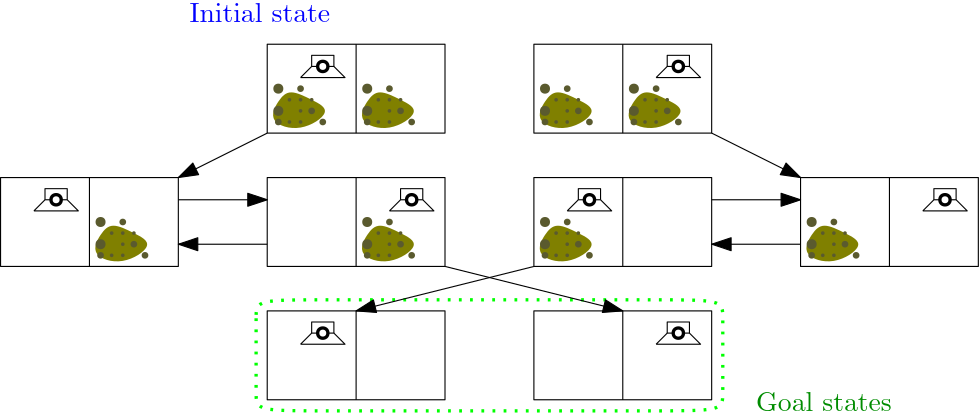 <?xml version="1.0"?>
<!DOCTYPE ipe SYSTEM "ipe.dtd">
<ipe version="70218" creator="Ipe 7.2.28">
<info created="D:20251003173454" modified="D:20251003190103"/>
<ipestyle name="basic">
<symbol name="arrow/arc(spx)">
<path stroke="sym-stroke" fill="sym-stroke" pen="sym-pen">
0 0 m
-1 0.333 l
-1 -0.333 l
h
</path>
</symbol>
<symbol name="arrow/farc(spx)">
<path stroke="sym-stroke" fill="white" pen="sym-pen">
0 0 m
-1 0.333 l
-1 -0.333 l
h
</path>
</symbol>
<symbol name="arrow/ptarc(spx)">
<path stroke="sym-stroke" fill="sym-stroke" pen="sym-pen">
0 0 m
-1 0.333 l
-0.8 0 l
-1 -0.333 l
h
</path>
</symbol>
<symbol name="arrow/fptarc(spx)">
<path stroke="sym-stroke" fill="white" pen="sym-pen">
0 0 m
-1 0.333 l
-0.8 0 l
-1 -0.333 l
h
</path>
</symbol>
<symbol name="mark/circle(sx)" transformations="translations">
<path fill="sym-stroke">
0.6 0 0 0.6 0 0 e
0.4 0 0 0.4 0 0 e
</path>
</symbol>
<symbol name="mark/disk(sx)" transformations="translations">
<path fill="sym-stroke">
0.6 0 0 0.6 0 0 e
</path>
</symbol>
<symbol name="mark/fdisk(sfx)" transformations="translations">
<group>
<path fill="sym-fill">
0.5 0 0 0.5 0 0 e
</path>
<path fill="sym-stroke" fillrule="eofill">
0.6 0 0 0.6 0 0 e
0.4 0 0 0.4 0 0 e
</path>
</group>
</symbol>
<symbol name="mark/box(sx)" transformations="translations">
<path fill="sym-stroke" fillrule="eofill">
-0.6 -0.6 m
0.6 -0.6 l
0.6 0.6 l
-0.6 0.6 l
h
-0.4 -0.4 m
0.4 -0.4 l
0.4 0.4 l
-0.4 0.4 l
h
</path>
</symbol>
<symbol name="mark/square(sx)" transformations="translations">
<path fill="sym-stroke">
-0.6 -0.6 m
0.6 -0.6 l
0.6 0.6 l
-0.6 0.6 l
h
</path>
</symbol>
<symbol name="mark/fsquare(sfx)" transformations="translations">
<group>
<path fill="sym-fill">
-0.5 -0.5 m
0.5 -0.5 l
0.5 0.5 l
-0.5 0.5 l
h
</path>
<path fill="sym-stroke" fillrule="eofill">
-0.6 -0.6 m
0.6 -0.6 l
0.6 0.6 l
-0.6 0.6 l
h
-0.4 -0.4 m
0.4 -0.4 l
0.4 0.4 l
-0.4 0.4 l
h
</path>
</group>
</symbol>
<symbol name="mark/cross(sx)" transformations="translations">
<group>
<path fill="sym-stroke">
-0.43 -0.57 m
0.57 0.43 l
0.43 0.57 l
-0.57 -0.43 l
h
</path>
<path fill="sym-stroke">
-0.43 0.57 m
0.57 -0.43 l
0.43 -0.57 l
-0.57 0.43 l
h
</path>
</group>
</symbol>
<symbol name="arrow/fnormal(spx)">
<path stroke="sym-stroke" fill="white" pen="sym-pen">
0 0 m
-1 0.333 l
-1 -0.333 l
h
</path>
</symbol>
<symbol name="arrow/pointed(spx)">
<path stroke="sym-stroke" fill="sym-stroke" pen="sym-pen">
0 0 m
-1 0.333 l
-0.8 0 l
-1 -0.333 l
h
</path>
</symbol>
<symbol name="arrow/fpointed(spx)">
<path stroke="sym-stroke" fill="white" pen="sym-pen">
0 0 m
-1 0.333 l
-0.8 0 l
-1 -0.333 l
h
</path>
</symbol>
<symbol name="arrow/linear(spx)">
<path stroke="sym-stroke" pen="sym-pen">
-1 0.333 m
0 0 l
-1 -0.333 l
</path>
</symbol>
<symbol name="arrow/fdouble(spx)">
<path stroke="sym-stroke" fill="white" pen="sym-pen">
0 0 m
-1 0.333 l
-1 -0.333 l
h
-1 0 m
-2 0.333 l
-2 -0.333 l
h
</path>
</symbol>
<symbol name="arrow/double(spx)">
<path stroke="sym-stroke" fill="sym-stroke" pen="sym-pen">
0 0 m
-1 0.333 l
-1 -0.333 l
h
-1 0 m
-2 0.333 l
-2 -0.333 l
h
</path>
</symbol>
<symbol name="arrow/mid-normal(spx)">
<path stroke="sym-stroke" fill="sym-stroke" pen="sym-pen">
0.5 0 m
-0.5 0.333 l
-0.5 -0.333 l
h
</path>
</symbol>
<symbol name="arrow/mid-fnormal(spx)">
<path stroke="sym-stroke" fill="white" pen="sym-pen">
0.5 0 m
-0.5 0.333 l
-0.5 -0.333 l
h
</path>
</symbol>
<symbol name="arrow/mid-pointed(spx)">
<path stroke="sym-stroke" fill="sym-stroke" pen="sym-pen">
0.5 0 m
-0.5 0.333 l
-0.3 0 l
-0.5 -0.333 l
h
</path>
</symbol>
<symbol name="arrow/mid-fpointed(spx)">
<path stroke="sym-stroke" fill="white" pen="sym-pen">
0.5 0 m
-0.5 0.333 l
-0.3 0 l
-0.5 -0.333 l
h
</path>
</symbol>
<symbol name="arrow/mid-double(spx)">
<path stroke="sym-stroke" fill="sym-stroke" pen="sym-pen">
1 0 m
0 0.333 l
0 -0.333 l
h
0 0 m
-1 0.333 l
-1 -0.333 l
h
</path>
</symbol>
<symbol name="arrow/mid-fdouble(spx)">
<path stroke="sym-stroke" fill="white" pen="sym-pen">
1 0 m
0 0.333 l
0 -0.333 l
h
0 0 m
-1 0.333 l
-1 -0.333 l
h
</path>
</symbol>
<anglesize name="22.5 deg" value="22.5"/>
<anglesize name="30 deg" value="30"/>
<anglesize name="45 deg" value="45"/>
<anglesize name="60 deg" value="60"/>
<anglesize name="90 deg" value="90"/>
<arrowsize name="large" value="10"/>
<arrowsize name="small" value="5"/>
<arrowsize name="tiny" value="3"/>
<color name="blue" value="0 0 1"/>
<color name="brown" value="0.647 0.165 0.165"/>
<color name="darkblue" value="0 0 0.545"/>
<color name="darkcyan" value="0 0.545 0.545"/>
<color name="darkgray" value="0.663"/>
<color name="darkgreen" value="0 0.392 0"/>
<color name="darkmagenta" value="0.545 0 0.545"/>
<color name="darkorange" value="1 0.549 0"/>
<color name="darkred" value="0.545 0 0"/>
<color name="gold" value="1 0.843 0"/>
<color name="gray" value="0.745"/>
<color name="green" value="0 1 0"/>
<color name="lightblue" value="0.678 0.847 0.902"/>
<color name="lightcyan" value="0.878 1 1"/>
<color name="lightgray" value="0.827"/>
<color name="lightgreen" value="0.565 0.933 0.565"/>
<color name="lightyellow" value="1 1 0.878"/>
<color name="navy" value="0 0 0.502"/>
<color name="orange" value="1 0.647 0"/>
<color name="pink" value="1 0.753 0.796"/>
<color name="purple" value="0.627 0.125 0.941"/>
<color name="red" value="1 0 0"/>
<color name="seagreen" value="0.18 0.545 0.341"/>
<color name="turquoise" value="0.251 0.878 0.816"/>
<color name="violet" value="0.933 0.51 0.933"/>
<color name="yellow" value="1 1 0"/>
<dashstyle name="dash dot dotted" value="[4 2 1 2 1 2] 0"/>
<dashstyle name="dash dotted" value="[4 2 1 2] 0"/>
<dashstyle name="dashed" value="[4] 0"/>
<dashstyle name="dotted" value="[1 3] 0"/>
<gridsize name="10 pts (~3.5 mm)" value="10"/>
<gridsize name="14 pts (~5 mm)" value="14"/>
<gridsize name="16 pts (~6 mm)" value="16"/>
<gridsize name="20 pts (~7 mm)" value="20"/>
<gridsize name="28 pts (~10 mm)" value="28"/>
<gridsize name="32 pts (~12 mm)" value="32"/>
<gridsize name="4 pts" value="4"/>
<gridsize name="56 pts (~20 mm)" value="56"/>
<gridsize name="8 pts (~3 mm)" value="8"/>
<opacity name="10%" value="0.1"/>
<opacity name="30%" value="0.3"/>
<opacity name="50%" value="0.5"/>
<opacity name="75%" value="0.75"/>
<pen name="fat" value="1.2"/>
<pen name="heavier" value="0.8"/>
<pen name="ultrafat" value="2"/>
<symbolsize name="large" value="5"/>
<symbolsize name="small" value="2"/>
<symbolsize name="tiny" value="1.1"/>
<textsize name="Huge" value="\Huge"/>
<textsize name="LARGE" value="\LARGE"/>
<textsize name="Large" value="\Large"/>
<textsize name="footnote" value="\footnotesize"/>
<textsize name="huge" value="\huge"/>
<textsize name="large" value="\large"/>
<textsize name="script" value="\scriptsize"/>
<textsize name="small" value="\small"/>
<textsize name="tiny" value="\tiny"/>
<textstyle name="center" begin="\begin{center}" end="\end{center}"/>
<textstyle name="item" begin="\begin{itemize}\item{}" end="\end{itemize}"/>
<textstyle name="itemize" begin="\begin{itemize}" end="\end{itemize}"/>
<tiling name="falling" angle="-60" step="4" width="1"/>
<tiling name="rising" angle="30" step="4" width="1"/>
</ipestyle>
<page>
<layer name="alpha"/>
<view layers="alpha" active="alpha"/>
<path layer="alpha" stroke="black">
160 768 m
160 736 l
224 736 l
224 768 l
h
</path>
<path stroke="black">
192 768 m
192 736 l
</path>
<path fill="0.502 0.502 0">
168 752
164 748
160 740
172 736
184 744
176 748 u
</path>
<use name="mark/disk(sx)" pos="164 744" size="normal" stroke="0.353 0.353 0.18"/>
<use name="mark/disk(sx)" pos="164 752" size="normal" stroke="0.353 0.353 0.18"/>
<use name="mark/disk(sx)" pos="172 748" size="tiny" stroke="0.353 0.353 0.18"/>
<use name="mark/disk(sx)" pos="168 740" size="tiny" stroke="0.353 0.353 0.18"/>
<use name="mark/disk(sx)" pos="172 744" size="tiny" stroke="0.353 0.353 0.18"/>
<use name="mark/disk(sx)" pos="168 748" size="tiny" stroke="0.353 0.353 0.18"/>
<use name="mark/disk(sx)" pos="176 748" size="tiny" stroke="0.353 0.353 0.18"/>
<use name="mark/disk(sx)" pos="176 744" size="tiny" stroke="0.353 0.353 0.18"/>
<use name="mark/disk(sx)" pos="172 740" size="tiny" stroke="0.353 0.353 0.18"/>
<use name="mark/disk(sx)" pos="180 740" size="small" stroke="0.353 0.353 0.18"/>
<use name="mark/disk(sx)" pos="172 752" size="small" stroke="0.353 0.353 0.18"/>
<use name="mark/disk(sx)" pos="176 744" size="small" stroke="0.353 0.353 0.18"/>
<use name="mark/disk(sx)" pos="164 740" size="small" stroke="0.353 0.353 0.18"/>
<path stroke="0">
172 756 m
188 756 l
184 760 l
176 760 l
172 756 l
</path>
<path stroke="0">
176 760 m
176 764 l
184 764 l
184 760 l
</path>
<path stroke="0" fill="1" pen="fat">
1.84201 0 0 1.84201 180 760 e
</path>
<path matrix="1 0 0 1 32 0" fill="0.502 0.502 0">
168 752
164 748
160 740
172 736
184 744
176 748 u
</path>
<use matrix="1 0 0 1 32 0" name="mark/disk(sx)" pos="164 744" size="normal" stroke="0.353 0.353 0.18"/>
<use matrix="1 0 0 1 32 0" name="mark/disk(sx)" pos="164 752" size="normal" stroke="0.353 0.353 0.18"/>
<use matrix="1 0 0 1 32 0" name="mark/disk(sx)" pos="172 748" size="tiny" stroke="0.353 0.353 0.18"/>
<use matrix="1 0 0 1 32 0" name="mark/disk(sx)" pos="168 740" size="tiny" stroke="0.353 0.353 0.18"/>
<use matrix="1 0 0 1 32 0" name="mark/disk(sx)" pos="172 744" size="tiny" stroke="0.353 0.353 0.18"/>
<use matrix="1 0 0 1 32 0" name="mark/disk(sx)" pos="168 748" size="tiny" stroke="0.353 0.353 0.18"/>
<use matrix="1 0 0 1 32 0" name="mark/disk(sx)" pos="176 748" size="tiny" stroke="0.353 0.353 0.18"/>
<use matrix="1 0 0 1 32 0" name="mark/disk(sx)" pos="176 744" size="tiny" stroke="0.353 0.353 0.18"/>
<use matrix="1 0 0 1 32 0" name="mark/disk(sx)" pos="172 740" size="tiny" stroke="0.353 0.353 0.18"/>
<use matrix="1 0 0 1 32 0" name="mark/disk(sx)" pos="180 740" size="small" stroke="0.353 0.353 0.18"/>
<use matrix="1 0 0 1 32 0" name="mark/disk(sx)" pos="172 752" size="small" stroke="0.353 0.353 0.18"/>
<use matrix="1 0 0 1 32 0" name="mark/disk(sx)" pos="176 744" size="small" stroke="0.353 0.353 0.18"/>
<use matrix="1 0 0 1 32 0" name="mark/disk(sx)" pos="164 740" size="small" stroke="0.353 0.353 0.18"/>
<path matrix="1 0 0 1 96 0" stroke="black">
160 768 m
160 736 l
224 736 l
224 768 l
h
</path>
<path matrix="1 0 0 1 96 0" stroke="black">
192 768 m
192 736 l
</path>
<path matrix="1 0 0 1 96 0" fill="0.502 0.502 0">
168 752
164 748
160 740
172 736
184 744
176 748 u
</path>
<use matrix="1 0 0 1 96 0" name="mark/disk(sx)" pos="164 744" size="normal" stroke="0.353 0.353 0.18"/>
<use matrix="1 0 0 1 96 0" name="mark/disk(sx)" pos="164 752" size="normal" stroke="0.353 0.353 0.18"/>
<use matrix="1 0 0 1 96 0" name="mark/disk(sx)" pos="172 748" size="tiny" stroke="0.353 0.353 0.18"/>
<use matrix="1 0 0 1 96 0" name="mark/disk(sx)" pos="168 740" size="tiny" stroke="0.353 0.353 0.18"/>
<use matrix="1 0 0 1 96 0" name="mark/disk(sx)" pos="172 744" size="tiny" stroke="0.353 0.353 0.18"/>
<use matrix="1 0 0 1 96 0" name="mark/disk(sx)" pos="168 748" size="tiny" stroke="0.353 0.353 0.18"/>
<use matrix="1 0 0 1 96 0" name="mark/disk(sx)" pos="176 748" size="tiny" stroke="0.353 0.353 0.18"/>
<use matrix="1 0 0 1 96 0" name="mark/disk(sx)" pos="176 744" size="tiny" stroke="0.353 0.353 0.18"/>
<use matrix="1 0 0 1 96 0" name="mark/disk(sx)" pos="172 740" size="tiny" stroke="0.353 0.353 0.18"/>
<use matrix="1 0 0 1 96 0" name="mark/disk(sx)" pos="180 740" size="small" stroke="0.353 0.353 0.18"/>
<use matrix="1 0 0 1 96 0" name="mark/disk(sx)" pos="172 752" size="small" stroke="0.353 0.353 0.18"/>
<use matrix="1 0 0 1 96 0" name="mark/disk(sx)" pos="176 744" size="small" stroke="0.353 0.353 0.18"/>
<use matrix="1 0 0 1 96 0" name="mark/disk(sx)" pos="164 740" size="small" stroke="0.353 0.353 0.18"/>
<path matrix="1 0 0 1 128 0" fill="0.502 0.502 0">
168 752
164 748
160 740
172 736
184 744
176 748 u
</path>
<use matrix="1 0 0 1 128 0" name="mark/disk(sx)" pos="164 744" size="normal" stroke="0.353 0.353 0.18"/>
<use matrix="1 0 0 1 128 0" name="mark/disk(sx)" pos="164 752" size="normal" stroke="0.353 0.353 0.18"/>
<use matrix="1 0 0 1 128 0" name="mark/disk(sx)" pos="172 748" size="tiny" stroke="0.353 0.353 0.18"/>
<use matrix="1 0 0 1 128 0" name="mark/disk(sx)" pos="168 740" size="tiny" stroke="0.353 0.353 0.18"/>
<use matrix="1 0 0 1 128 0" name="mark/disk(sx)" pos="172 744" size="tiny" stroke="0.353 0.353 0.18"/>
<use matrix="1 0 0 1 128 0" name="mark/disk(sx)" pos="168 748" size="tiny" stroke="0.353 0.353 0.18"/>
<use matrix="1 0 0 1 128 0" name="mark/disk(sx)" pos="176 748" size="tiny" stroke="0.353 0.353 0.18"/>
<use matrix="1 0 0 1 128 0" name="mark/disk(sx)" pos="176 744" size="tiny" stroke="0.353 0.353 0.18"/>
<use matrix="1 0 0 1 128 0" name="mark/disk(sx)" pos="172 740" size="tiny" stroke="0.353 0.353 0.18"/>
<use matrix="1 0 0 1 128 0" name="mark/disk(sx)" pos="180 740" size="small" stroke="0.353 0.353 0.18"/>
<use matrix="1 0 0 1 128 0" name="mark/disk(sx)" pos="172 752" size="small" stroke="0.353 0.353 0.18"/>
<use matrix="1 0 0 1 128 0" name="mark/disk(sx)" pos="176 744" size="small" stroke="0.353 0.353 0.18"/>
<use matrix="1 0 0 1 128 0" name="mark/disk(sx)" pos="164 740" size="small" stroke="0.353 0.353 0.18"/>
<path matrix="1 0 0 1 128 0" stroke="0">
172 756 m
188 756 l
184 760 l
176 760 l
172 756 l
</path>
<path matrix="1 0 0 1 128 0" stroke="0">
176 760 m
176 764 l
184 764 l
184 760 l
</path>
<path matrix="1 0 0 1 128 0" stroke="0" fill="1" pen="fat">
1.84201 0 0 1.84201 180 760 e
</path>
<path matrix="1 0 0 1 0 -48" stroke="black">
160 768 m
160 736 l
224 736 l
224 768 l
h
</path>
<path matrix="1 0 0 1 0 -48" stroke="black">
192 768 m
192 736 l
</path>
<path matrix="1 0 0 1 32 -48" fill="0.502 0.502 0">
168 752
164 748
160 740
172 736
184 744
176 748 u
</path>
<use matrix="1 0 0 1 32 -48" name="mark/disk(sx)" pos="164 744" size="normal" stroke="0.353 0.353 0.18"/>
<use matrix="1 0 0 1 32 -48" name="mark/disk(sx)" pos="164 752" size="normal" stroke="0.353 0.353 0.18"/>
<use matrix="1 0 0 1 32 -48" name="mark/disk(sx)" pos="172 748" size="tiny" stroke="0.353 0.353 0.18"/>
<use matrix="1 0 0 1 32 -48" name="mark/disk(sx)" pos="168 740" size="tiny" stroke="0.353 0.353 0.18"/>
<use matrix="1 0 0 1 32 -48" name="mark/disk(sx)" pos="172 744" size="tiny" stroke="0.353 0.353 0.18"/>
<use matrix="1 0 0 1 32 -48" name="mark/disk(sx)" pos="168 748" size="tiny" stroke="0.353 0.353 0.18"/>
<use matrix="1 0 0 1 32 -48" name="mark/disk(sx)" pos="176 748" size="tiny" stroke="0.353 0.353 0.18"/>
<use matrix="1 0 0 1 32 -48" name="mark/disk(sx)" pos="176 744" size="tiny" stroke="0.353 0.353 0.18"/>
<use matrix="1 0 0 1 32 -48" name="mark/disk(sx)" pos="172 740" size="tiny" stroke="0.353 0.353 0.18"/>
<use matrix="1 0 0 1 32 -48" name="mark/disk(sx)" pos="180 740" size="small" stroke="0.353 0.353 0.18"/>
<use matrix="1 0 0 1 32 -48" name="mark/disk(sx)" pos="172 752" size="small" stroke="0.353 0.353 0.18"/>
<use matrix="1 0 0 1 32 -48" name="mark/disk(sx)" pos="176 744" size="small" stroke="0.353 0.353 0.18"/>
<use matrix="1 0 0 1 32 -48" name="mark/disk(sx)" pos="164 740" size="small" stroke="0.353 0.353 0.18"/>
<path matrix="1 0 0 1 96 -48" stroke="black">
160 768 m
160 736 l
224 736 l
224 768 l
h
</path>
<path matrix="1 0 0 1 96 -48" stroke="black">
192 768 m
192 736 l
</path>
<path matrix="1 0 0 1 96 -48" fill="0.502 0.502 0">
168 752
164 748
160 740
172 736
184 744
176 748 u
</path>
<use matrix="1 0 0 1 96 -48" name="mark/disk(sx)" pos="164 744" size="normal" stroke="0.353 0.353 0.18"/>
<use matrix="1 0 0 1 96 -48" name="mark/disk(sx)" pos="164 752" size="normal" stroke="0.353 0.353 0.18"/>
<use matrix="1 0 0 1 96 -48" name="mark/disk(sx)" pos="172 748" size="tiny" stroke="0.353 0.353 0.18"/>
<use matrix="1 0 0 1 96 -48" name="mark/disk(sx)" pos="168 740" size="tiny" stroke="0.353 0.353 0.18"/>
<use matrix="1 0 0 1 96 -48" name="mark/disk(sx)" pos="172 744" size="tiny" stroke="0.353 0.353 0.18"/>
<use matrix="1 0 0 1 96 -48" name="mark/disk(sx)" pos="168 748" size="tiny" stroke="0.353 0.353 0.18"/>
<use matrix="1 0 0 1 96 -48" name="mark/disk(sx)" pos="176 748" size="tiny" stroke="0.353 0.353 0.18"/>
<use matrix="1 0 0 1 96 -48" name="mark/disk(sx)" pos="176 744" size="tiny" stroke="0.353 0.353 0.18"/>
<use matrix="1 0 0 1 96 -48" name="mark/disk(sx)" pos="172 740" size="tiny" stroke="0.353 0.353 0.18"/>
<use matrix="1 0 0 1 96 -48" name="mark/disk(sx)" pos="180 740" size="small" stroke="0.353 0.353 0.18"/>
<use matrix="1 0 0 1 96 -48" name="mark/disk(sx)" pos="172 752" size="small" stroke="0.353 0.353 0.18"/>
<use matrix="1 0 0 1 96 -48" name="mark/disk(sx)" pos="176 744" size="small" stroke="0.353 0.353 0.18"/>
<use matrix="1 0 0 1 96 -48" name="mark/disk(sx)" pos="164 740" size="small" stroke="0.353 0.353 0.18"/>
<path matrix="1 0 0 1 96 -48" stroke="0">
172 756 m
188 756 l
184 760 l
176 760 l
172 756 l
</path>
<path matrix="1 0 0 1 96 -48" stroke="0">
176 760 m
176 764 l
184 764 l
184 760 l
</path>
<path matrix="1 0 0 1 96 -48" stroke="0" fill="1" pen="fat">
1.84201 0 0 1.84201 180 760 e
</path>
<path matrix="1 0 0 1 192 -48" stroke="black">
160 768 m
160 736 l
224 736 l
224 768 l
h
</path>
<path matrix="1 0 0 1 192 -48" stroke="black">
192 768 m
192 736 l
</path>
<path matrix="1 0 0 1 192 -48" fill="0.502 0.502 0">
168 752
164 748
160 740
172 736
184 744
176 748 u
</path>
<use matrix="1 0 0 1 192 -48" name="mark/disk(sx)" pos="164 744" size="normal" stroke="0.353 0.353 0.18"/>
<use matrix="1 0 0 1 192 -48" name="mark/disk(sx)" pos="164 752" size="normal" stroke="0.353 0.353 0.18"/>
<use matrix="1 0 0 1 192 -48" name="mark/disk(sx)" pos="172 748" size="tiny" stroke="0.353 0.353 0.18"/>
<use matrix="1 0 0 1 192 -48" name="mark/disk(sx)" pos="168 740" size="tiny" stroke="0.353 0.353 0.18"/>
<use matrix="1 0 0 1 192 -48" name="mark/disk(sx)" pos="172 744" size="tiny" stroke="0.353 0.353 0.18"/>
<use matrix="1 0 0 1 192 -48" name="mark/disk(sx)" pos="168 748" size="tiny" stroke="0.353 0.353 0.18"/>
<use matrix="1 0 0 1 192 -48" name="mark/disk(sx)" pos="176 748" size="tiny" stroke="0.353 0.353 0.18"/>
<use matrix="1 0 0 1 192 -48" name="mark/disk(sx)" pos="176 744" size="tiny" stroke="0.353 0.353 0.18"/>
<use matrix="1 0 0 1 192 -48" name="mark/disk(sx)" pos="172 740" size="tiny" stroke="0.353 0.353 0.18"/>
<use matrix="1 0 0 1 192 -48" name="mark/disk(sx)" pos="180 740" size="small" stroke="0.353 0.353 0.18"/>
<use matrix="1 0 0 1 192 -48" name="mark/disk(sx)" pos="172 752" size="small" stroke="0.353 0.353 0.18"/>
<use matrix="1 0 0 1 192 -48" name="mark/disk(sx)" pos="176 744" size="small" stroke="0.353 0.353 0.18"/>
<use matrix="1 0 0 1 192 -48" name="mark/disk(sx)" pos="164 740" size="small" stroke="0.353 0.353 0.18"/>
<path matrix="1 0 0 1 -96 -48" stroke="black">
160 768 m
160 736 l
224 736 l
224 768 l
h
</path>
<path matrix="1 0 0 1 -96 -48" stroke="black">
192 768 m
192 736 l
</path>
<path matrix="1 0 0 1 -96 -48" stroke="0">
172 756 m
188 756 l
184 760 l
176 760 l
172 756 l
</path>
<path matrix="1 0 0 1 -96 -48" stroke="0">
176 760 m
176 764 l
184 764 l
184 760 l
</path>
<path matrix="1 0 0 1 -96 -48" stroke="0" fill="1" pen="fat">
1.84201 0 0 1.84201 180 760 e
</path>
<path matrix="1 0 0 1 -64 -48" fill="0.502 0.502 0">
168 752
164 748
160 740
172 736
184 744
176 748 u
</path>
<use matrix="1 0 0 1 -64 -48" name="mark/disk(sx)" pos="164 744" size="normal" stroke="0.353 0.353 0.18"/>
<use matrix="1 0 0 1 -64 -48" name="mark/disk(sx)" pos="164 752" size="normal" stroke="0.353 0.353 0.18"/>
<use matrix="1 0 0 1 -64 -48" name="mark/disk(sx)" pos="172 748" size="tiny" stroke="0.353 0.353 0.18"/>
<use matrix="1 0 0 1 -64 -48" name="mark/disk(sx)" pos="168 740" size="tiny" stroke="0.353 0.353 0.18"/>
<use matrix="1 0 0 1 -64 -48" name="mark/disk(sx)" pos="172 744" size="tiny" stroke="0.353 0.353 0.18"/>
<use matrix="1 0 0 1 -64 -48" name="mark/disk(sx)" pos="168 748" size="tiny" stroke="0.353 0.353 0.18"/>
<use matrix="1 0 0 1 -64 -48" name="mark/disk(sx)" pos="176 748" size="tiny" stroke="0.353 0.353 0.18"/>
<use matrix="1 0 0 1 -64 -48" name="mark/disk(sx)" pos="176 744" size="tiny" stroke="0.353 0.353 0.18"/>
<use matrix="1 0 0 1 -64 -48" name="mark/disk(sx)" pos="172 740" size="tiny" stroke="0.353 0.353 0.18"/>
<use matrix="1 0 0 1 -64 -48" name="mark/disk(sx)" pos="180 740" size="small" stroke="0.353 0.353 0.18"/>
<use matrix="1 0 0 1 -64 -48" name="mark/disk(sx)" pos="172 752" size="small" stroke="0.353 0.353 0.18"/>
<use matrix="1 0 0 1 -64 -48" name="mark/disk(sx)" pos="176 744" size="small" stroke="0.353 0.353 0.18"/>
<use matrix="1 0 0 1 -64 -48" name="mark/disk(sx)" pos="164 740" size="small" stroke="0.353 0.353 0.18"/>
<path matrix="1 0 0 1 32 -48" stroke="0">
172 756 m
188 756 l
184 760 l
176 760 l
172 756 l
</path>
<path matrix="1 0 0 1 32 -48" stroke="0">
176 760 m
176 764 l
184 764 l
184 760 l
</path>
<path matrix="1 0 0 1 32 -48" stroke="0" fill="1" pen="fat">
1.84201 0 0 1.84201 180 760 e
</path>
<path matrix="1 0 0 1 224 -48" stroke="0">
172 756 m
188 756 l
184 760 l
176 760 l
172 756 l
</path>
<path matrix="1 0 0 1 224 -48" stroke="0">
176 760 m
176 764 l
184 764 l
184 760 l
</path>
<path matrix="1 0 0 1 224 -48" stroke="0" fill="1" pen="fat">
1.84201 0 0 1.84201 180 760 e
</path>
<path matrix="1 0 0 1 0 -96" stroke="black">
160 768 m
160 736 l
224 736 l
224 768 l
h
</path>
<path matrix="1 0 0 1 0 -96" stroke="black">
192 768 m
192 736 l
</path>
<path matrix="1 0 0 1 0 -96" stroke="0">
172 756 m
188 756 l
184 760 l
176 760 l
172 756 l
</path>
<path matrix="1 0 0 1 0 -96" stroke="0">
176 760 m
176 764 l
184 764 l
184 760 l
</path>
<path matrix="1 0 0 1 0 -96" stroke="0" fill="1" pen="fat">
1.84201 0 0 1.84201 180 760 e
</path>
<path matrix="1 0 0 1 96 -96" stroke="black">
160 768 m
160 736 l
224 736 l
224 768 l
h
</path>
<path matrix="1 0 0 1 96 -96" stroke="black">
192 768 m
192 736 l
</path>
<path matrix="1 0 0 1 128 -96" stroke="0">
172 756 m
188 756 l
184 760 l
176 760 l
172 756 l
</path>
<path matrix="1 0 0 1 128 -96" stroke="0">
176 760 m
176 764 l
184 764 l
184 760 l
</path>
<path matrix="1 0 0 1 128 -96" stroke="0" fill="1" pen="fat">
1.84201 0 0 1.84201 180 760 e
</path>
<path stroke="0 1 0" dash="dotted" pen="fat">
156 676
156 676
156 636
156 636
324 636
324 636
324 676
324 676 u
</path>
<text transformations="translations" pos="336 636" stroke="0 0.549 0" type="label" width="48.886" height="6.918" depth="0" valign="baseline">Goal states</text>
<text matrix="1 0 0 1 -204 140" transformations="translations" pos="336 636" stroke="0 0 1" type="label" width="50.699" height="6.918" depth="0" valign="baseline">Initial state</text>
<path stroke="0" fill="1" arrow="normal/normal">
160 736 m
128 720 l
</path>
<path stroke="0" fill="1" arrow="normal/normal">
128 712 m
160 712 l
</path>
<path stroke="0" fill="1" arrow="normal/normal">
160 696 m
128 696 l
</path>
<path stroke="0" fill="1" arrow="normal/normal">
320 712 m
352 712 l
</path>
<path stroke="0" fill="1" arrow="normal/normal">
352 696 m
320 696 l
</path>
<path stroke="0" fill="1" arrow="normal/normal">
320 736 m
352 720 l
</path>
<path stroke="0" fill="1" arrow="normal/normal">
256 688 m
192 672 l
</path>
<path stroke="0" fill="1" arrow="normal/normal">
224 688 m
288 672 l
</path>
</page>
</ipe>
